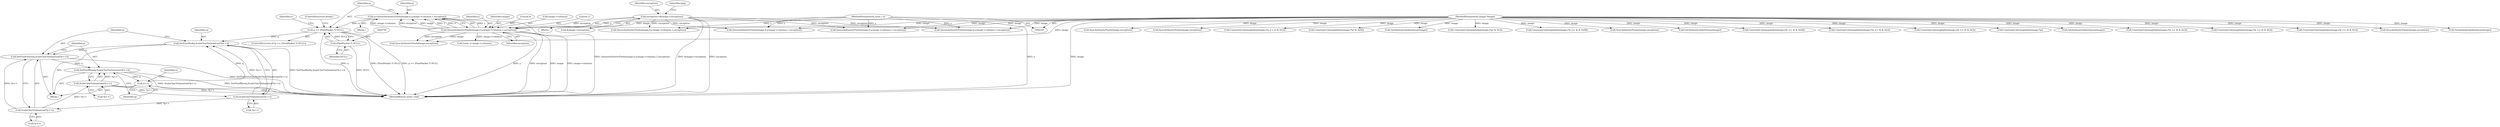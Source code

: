 digraph "0_ImageMagick_d9b2209a69ee90d8df81fb124eb66f593eb9f599@pointer" {
"1000776" [label="(Call,SetPixelRed(q,ScaleCharToQuantum(*p++)))"];
"1000756" [label="(Call,q == (PixelPacket *) NULL)"];
"1000744" [label="(Call,q=QueueAuthenticPixels(image,0,y,image->columns,1,exception))"];
"1000746" [label="(Call,QueueAuthenticPixels(image,0,y,image->columns,1,exception))"];
"1000108" [label="(MethodParameterIn,Image *image)"];
"1000107" [label="(MethodParameterIn,ssize_t y)"];
"1000117" [label="(Call,exception=(&image->exception))"];
"1000758" [label="(Call,(PixelPacket *) NULL)"];
"1000794" [label="(Call,q++)"];
"1000788" [label="(Call,SetPixelBlue(q,ScaleCharToQuantum(*p++)))"];
"1000782" [label="(Call,SetPixelGreen(q,ScaleCharToQuantum(*p++)))"];
"1000776" [label="(Call,SetPixelRed(q,ScaleCharToQuantum(*p++)))"];
"1000778" [label="(Call,ScaleCharToQuantum(*p++))"];
"1000790" [label="(Call,ScaleCharToQuantum(*p++))"];
"1000784" [label="(Call,ScaleCharToQuantum(*p++))"];
"1000464" [label="(Call,ConstrainColormapIndex(image,(*p >> 4) & 0x3))"];
"1000713" [label="(Call,ConstrainColormapIndex(image,*p))"];
"1000148" [label="(Call,GetAuthenticIndexQueue(image))"];
"1000791" [label="(Call,*p++)"];
"1000744" [label="(Call,q=QueueAuthenticPixels(image,0,y,image->columns,1,exception))"];
"1000783" [label="(Identifier,q)"];
"1000429" [label="(Call,ConstrainColormapIndex(image,(*p >> 6) & 0x3))"];
"1000758" [label="(Call,(PixelPacket *) NULL)"];
"1000340" [label="(Call,ConstrainColormapIndex(image,(*p >> 4) & 0x3))"];
"1000110" [label="(Block,)"];
"1000749" [label="(Identifier,y)"];
"1000117" [label="(Call,exception=(&image->exception))"];
"1000275" [label="(Call,QueueAuthenticPixels(image,0,y,image->columns,1,exception))"];
"1000764" [label="(Identifier,x)"];
"1000499" [label="(Call,ConstrainColormapIndex(image,(*p >> 2) & 0x3))"];
"1000794" [label="(Call,q++)"];
"1000119" [label="(Call,&image->exception)"];
"1000785" [label="(Call,*p++)"];
"1000747" [label="(Identifier,image)"];
"1000789" [label="(Identifier,q)"];
"1000527" [label="(Call,SyncAuthenticPixels(image,exception))"];
"1000798" [label="(Call,SyncAuthenticPixels(image,exception))"];
"1000761" [label="(ControlStructure,break;)"];
"1000293" [label="(Call,GetAuthenticIndexQueue(image))"];
"1000667" [label="(Call,SyncAuthenticPixels(image,exception))"];
"1000746" [label="(Call,QueueAuthenticPixels(image,0,y,image->columns,1,exception))"];
"1000768" [label="(Call,(ssize_t) image->columns)"];
"1000779" [label="(Call,*p++)"];
"1000748" [label="(Literal,0)"];
"1000108" [label="(MethodParameterIn,Image *image)"];
"1000737" [label="(Call,SyncAuthenticPixels(image,exception))"];
"1000775" [label="(Block,)"];
"1000778" [label="(Call,ScaleCharToQuantum(*p++))"];
"1000757" [label="(Identifier,q)"];
"1000803" [label="(MethodReturn,static void)"];
"1000366" [label="(Call,ConstrainColormapIndex(image,(*p >> 2) & 0x3))"];
"1000750" [label="(Call,image->columns)"];
"1000782" [label="(Call,SetPixelGreen(q,ScaleCharToQuantum(*p++)))"];
"1000788" [label="(Call,SetPixelBlue(q,ScaleCharToQuantum(*p++)))"];
"1000537" [label="(Call,QueueAuthenticPixels(image,0,y,image->columns,1,exception))"];
"1000754" [label="(Identifier,exception)"];
"1000125" [label="(Block,)"];
"1000602" [label="(Call,ConstrainColormapIndex(image,(*p) & 0x0f))"];
"1000776" [label="(Call,SetPixelRed(q,ScaleCharToQuantum(*p++)))"];
"1000790" [label="(Call,ScaleCharToQuantum(*p++))"];
"1000555" [label="(Call,GetAuthenticIndexQueue(image))"];
"1000107" [label="(MethodParameterIn,ssize_t y)"];
"1000745" [label="(Identifier,q)"];
"1000784" [label="(Call,ScaleCharToQuantum(*p++))"];
"1000756" [label="(Call,q == (PixelPacket *) NULL)"];
"1000118" [label="(Identifier,exception)"];
"1000760" [label="(Identifier,NULL)"];
"1000777" [label="(Identifier,q)"];
"1000392" [label="(Call,ConstrainColormapIndex(image,(*p) & 0x3))"];
"1000677" [label="(Call,QueueAuthenticPixels(image,0,y,image->columns,1,exception))"];
"1000755" [label="(ControlStructure,if (q == (PixelPacket *) NULL))"];
"1000639" [label="(Call,ConstrainColormapIndex(image,(*p >> 4) & 0x0f))"];
"1000266" [label="(Call,SyncAuthenticPixels(image,exception))"];
"1000695" [label="(Call,GetAuthenticIndexQueue(image))"];
"1000795" [label="(Identifier,q)"];
"1000774" [label="(Identifier,x)"];
"1000130" [label="(Call,QueueAuthenticPixels(image,0,y,image->columns,1,exception))"];
"1000576" [label="(Call,ConstrainColormapIndex(image,(*p >> 4) & 0x0f))"];
"1000124" [label="(Identifier,bpp)"];
"1000314" [label="(Call,ConstrainColormapIndex(image,(*p >> 6) & 0x3))"];
"1000753" [label="(Literal,1)"];
"1000776" -> "1000775"  [label="AST: "];
"1000776" -> "1000778"  [label="CFG: "];
"1000777" -> "1000776"  [label="AST: "];
"1000778" -> "1000776"  [label="AST: "];
"1000783" -> "1000776"  [label="CFG: "];
"1000776" -> "1000803"  [label="DDG: SetPixelRed(q,ScaleCharToQuantum(*p++))"];
"1000756" -> "1000776"  [label="DDG: q"];
"1000794" -> "1000776"  [label="DDG: q"];
"1000778" -> "1000776"  [label="DDG: *p++"];
"1000776" -> "1000782"  [label="DDG: q"];
"1000756" -> "1000755"  [label="AST: "];
"1000756" -> "1000758"  [label="CFG: "];
"1000757" -> "1000756"  [label="AST: "];
"1000758" -> "1000756"  [label="AST: "];
"1000761" -> "1000756"  [label="CFG: "];
"1000764" -> "1000756"  [label="CFG: "];
"1000756" -> "1000803"  [label="DDG: q"];
"1000756" -> "1000803"  [label="DDG: (PixelPacket *) NULL"];
"1000756" -> "1000803"  [label="DDG: q == (PixelPacket *) NULL"];
"1000744" -> "1000756"  [label="DDG: q"];
"1000758" -> "1000756"  [label="DDG: NULL"];
"1000744" -> "1000125"  [label="AST: "];
"1000744" -> "1000746"  [label="CFG: "];
"1000745" -> "1000744"  [label="AST: "];
"1000746" -> "1000744"  [label="AST: "];
"1000757" -> "1000744"  [label="CFG: "];
"1000744" -> "1000803"  [label="DDG: QueueAuthenticPixels(image,0,y,image->columns,1,exception)"];
"1000746" -> "1000744"  [label="DDG: y"];
"1000746" -> "1000744"  [label="DDG: image->columns"];
"1000746" -> "1000744"  [label="DDG: exception"];
"1000746" -> "1000744"  [label="DDG: image"];
"1000746" -> "1000744"  [label="DDG: 1"];
"1000746" -> "1000744"  [label="DDG: 0"];
"1000746" -> "1000754"  [label="CFG: "];
"1000747" -> "1000746"  [label="AST: "];
"1000748" -> "1000746"  [label="AST: "];
"1000749" -> "1000746"  [label="AST: "];
"1000750" -> "1000746"  [label="AST: "];
"1000753" -> "1000746"  [label="AST: "];
"1000754" -> "1000746"  [label="AST: "];
"1000746" -> "1000803"  [label="DDG: exception"];
"1000746" -> "1000803"  [label="DDG: image"];
"1000746" -> "1000803"  [label="DDG: image->columns"];
"1000746" -> "1000803"  [label="DDG: y"];
"1000108" -> "1000746"  [label="DDG: image"];
"1000107" -> "1000746"  [label="DDG: y"];
"1000117" -> "1000746"  [label="DDG: exception"];
"1000746" -> "1000768"  [label="DDG: image->columns"];
"1000746" -> "1000798"  [label="DDG: image"];
"1000746" -> "1000798"  [label="DDG: exception"];
"1000108" -> "1000105"  [label="AST: "];
"1000108" -> "1000803"  [label="DDG: image"];
"1000108" -> "1000130"  [label="DDG: image"];
"1000108" -> "1000148"  [label="DDG: image"];
"1000108" -> "1000266"  [label="DDG: image"];
"1000108" -> "1000275"  [label="DDG: image"];
"1000108" -> "1000293"  [label="DDG: image"];
"1000108" -> "1000314"  [label="DDG: image"];
"1000108" -> "1000340"  [label="DDG: image"];
"1000108" -> "1000366"  [label="DDG: image"];
"1000108" -> "1000392"  [label="DDG: image"];
"1000108" -> "1000429"  [label="DDG: image"];
"1000108" -> "1000464"  [label="DDG: image"];
"1000108" -> "1000499"  [label="DDG: image"];
"1000108" -> "1000527"  [label="DDG: image"];
"1000108" -> "1000537"  [label="DDG: image"];
"1000108" -> "1000555"  [label="DDG: image"];
"1000108" -> "1000576"  [label="DDG: image"];
"1000108" -> "1000602"  [label="DDG: image"];
"1000108" -> "1000639"  [label="DDG: image"];
"1000108" -> "1000667"  [label="DDG: image"];
"1000108" -> "1000677"  [label="DDG: image"];
"1000108" -> "1000695"  [label="DDG: image"];
"1000108" -> "1000713"  [label="DDG: image"];
"1000108" -> "1000737"  [label="DDG: image"];
"1000108" -> "1000798"  [label="DDG: image"];
"1000107" -> "1000105"  [label="AST: "];
"1000107" -> "1000803"  [label="DDG: y"];
"1000107" -> "1000130"  [label="DDG: y"];
"1000107" -> "1000275"  [label="DDG: y"];
"1000107" -> "1000537"  [label="DDG: y"];
"1000107" -> "1000677"  [label="DDG: y"];
"1000117" -> "1000110"  [label="AST: "];
"1000117" -> "1000119"  [label="CFG: "];
"1000118" -> "1000117"  [label="AST: "];
"1000119" -> "1000117"  [label="AST: "];
"1000124" -> "1000117"  [label="CFG: "];
"1000117" -> "1000803"  [label="DDG: exception"];
"1000117" -> "1000803"  [label="DDG: &image->exception"];
"1000117" -> "1000130"  [label="DDG: exception"];
"1000117" -> "1000275"  [label="DDG: exception"];
"1000117" -> "1000537"  [label="DDG: exception"];
"1000117" -> "1000677"  [label="DDG: exception"];
"1000758" -> "1000760"  [label="CFG: "];
"1000759" -> "1000758"  [label="AST: "];
"1000760" -> "1000758"  [label="AST: "];
"1000758" -> "1000803"  [label="DDG: NULL"];
"1000794" -> "1000775"  [label="AST: "];
"1000794" -> "1000795"  [label="CFG: "];
"1000795" -> "1000794"  [label="AST: "];
"1000774" -> "1000794"  [label="CFG: "];
"1000794" -> "1000803"  [label="DDG: q"];
"1000788" -> "1000794"  [label="DDG: q"];
"1000788" -> "1000775"  [label="AST: "];
"1000788" -> "1000790"  [label="CFG: "];
"1000789" -> "1000788"  [label="AST: "];
"1000790" -> "1000788"  [label="AST: "];
"1000795" -> "1000788"  [label="CFG: "];
"1000788" -> "1000803"  [label="DDG: SetPixelBlue(q,ScaleCharToQuantum(*p++))"];
"1000788" -> "1000803"  [label="DDG: ScaleCharToQuantum(*p++)"];
"1000782" -> "1000788"  [label="DDG: q"];
"1000790" -> "1000788"  [label="DDG: *p++"];
"1000782" -> "1000775"  [label="AST: "];
"1000782" -> "1000784"  [label="CFG: "];
"1000783" -> "1000782"  [label="AST: "];
"1000784" -> "1000782"  [label="AST: "];
"1000789" -> "1000782"  [label="CFG: "];
"1000782" -> "1000803"  [label="DDG: SetPixelGreen(q,ScaleCharToQuantum(*p++))"];
"1000784" -> "1000782"  [label="DDG: *p++"];
"1000778" -> "1000779"  [label="CFG: "];
"1000779" -> "1000778"  [label="AST: "];
"1000790" -> "1000778"  [label="DDG: *p++"];
"1000778" -> "1000784"  [label="DDG: *p++"];
"1000790" -> "1000791"  [label="CFG: "];
"1000791" -> "1000790"  [label="AST: "];
"1000790" -> "1000803"  [label="DDG: *p++"];
"1000784" -> "1000790"  [label="DDG: *p++"];
"1000784" -> "1000785"  [label="CFG: "];
"1000785" -> "1000784"  [label="AST: "];
}
